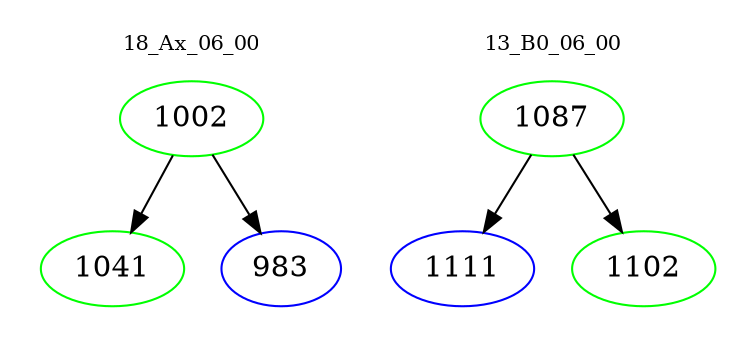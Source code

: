 digraph{
subgraph cluster_0 {
color = white
label = "18_Ax_06_00";
fontsize=10;
T0_1002 [label="1002", color="green"]
T0_1002 -> T0_1041 [color="black"]
T0_1041 [label="1041", color="green"]
T0_1002 -> T0_983 [color="black"]
T0_983 [label="983", color="blue"]
}
subgraph cluster_1 {
color = white
label = "13_B0_06_00";
fontsize=10;
T1_1087 [label="1087", color="green"]
T1_1087 -> T1_1111 [color="black"]
T1_1111 [label="1111", color="blue"]
T1_1087 -> T1_1102 [color="black"]
T1_1102 [label="1102", color="green"]
}
}
